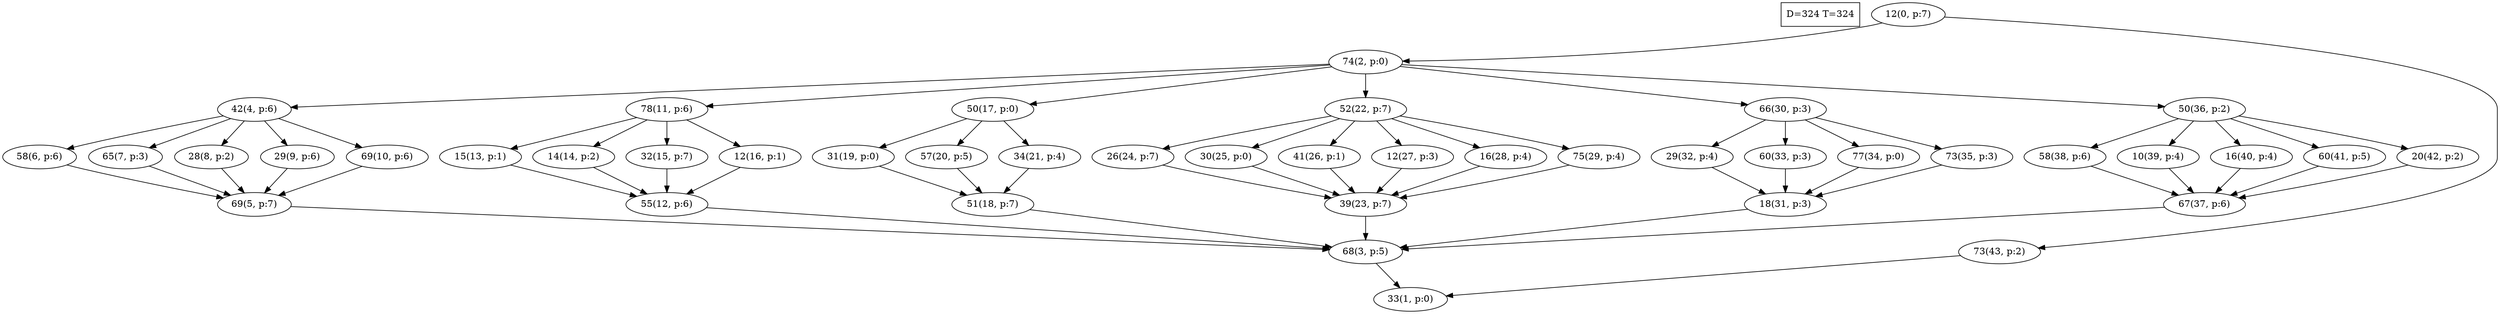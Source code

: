 digraph Task {
i [shape=box, label="D=324 T=324"]; 
0 [label="12(0, p:7)"];
1 [label="33(1, p:0)"];
2 [label="74(2, p:0)"];
3 [label="68(3, p:5)"];
4 [label="42(4, p:6)"];
5 [label="69(5, p:7)"];
6 [label="58(6, p:6)"];
7 [label="65(7, p:3)"];
8 [label="28(8, p:2)"];
9 [label="29(9, p:6)"];
10 [label="69(10, p:6)"];
11 [label="78(11, p:6)"];
12 [label="55(12, p:6)"];
13 [label="15(13, p:1)"];
14 [label="14(14, p:2)"];
15 [label="32(15, p:7)"];
16 [label="12(16, p:1)"];
17 [label="50(17, p:0)"];
18 [label="51(18, p:7)"];
19 [label="31(19, p:0)"];
20 [label="57(20, p:5)"];
21 [label="34(21, p:4)"];
22 [label="52(22, p:7)"];
23 [label="39(23, p:7)"];
24 [label="26(24, p:7)"];
25 [label="30(25, p:0)"];
26 [label="41(26, p:1)"];
27 [label="12(27, p:3)"];
28 [label="16(28, p:4)"];
29 [label="75(29, p:4)"];
30 [label="66(30, p:3)"];
31 [label="18(31, p:3)"];
32 [label="29(32, p:4)"];
33 [label="60(33, p:3)"];
34 [label="77(34, p:0)"];
35 [label="73(35, p:3)"];
36 [label="50(36, p:2)"];
37 [label="67(37, p:6)"];
38 [label="58(38, p:6)"];
39 [label="10(39, p:4)"];
40 [label="16(40, p:4)"];
41 [label="60(41, p:5)"];
42 [label="20(42, p:2)"];
43 [label="73(43, p:2)"];
0 -> 2;
0 -> 43;
2 -> 4;
2 -> 11;
2 -> 17;
2 -> 22;
2 -> 30;
2 -> 36;
3 -> 1;
4 -> 6;
4 -> 7;
4 -> 8;
4 -> 9;
4 -> 10;
5 -> 3;
6 -> 5;
7 -> 5;
8 -> 5;
9 -> 5;
10 -> 5;
11 -> 13;
11 -> 14;
11 -> 15;
11 -> 16;
12 -> 3;
13 -> 12;
14 -> 12;
15 -> 12;
16 -> 12;
17 -> 19;
17 -> 20;
17 -> 21;
18 -> 3;
19 -> 18;
20 -> 18;
21 -> 18;
22 -> 24;
22 -> 25;
22 -> 26;
22 -> 27;
22 -> 28;
22 -> 29;
23 -> 3;
24 -> 23;
25 -> 23;
26 -> 23;
27 -> 23;
28 -> 23;
29 -> 23;
30 -> 32;
30 -> 33;
30 -> 34;
30 -> 35;
31 -> 3;
32 -> 31;
33 -> 31;
34 -> 31;
35 -> 31;
36 -> 38;
36 -> 39;
36 -> 40;
36 -> 41;
36 -> 42;
37 -> 3;
38 -> 37;
39 -> 37;
40 -> 37;
41 -> 37;
42 -> 37;
43 -> 1;
}